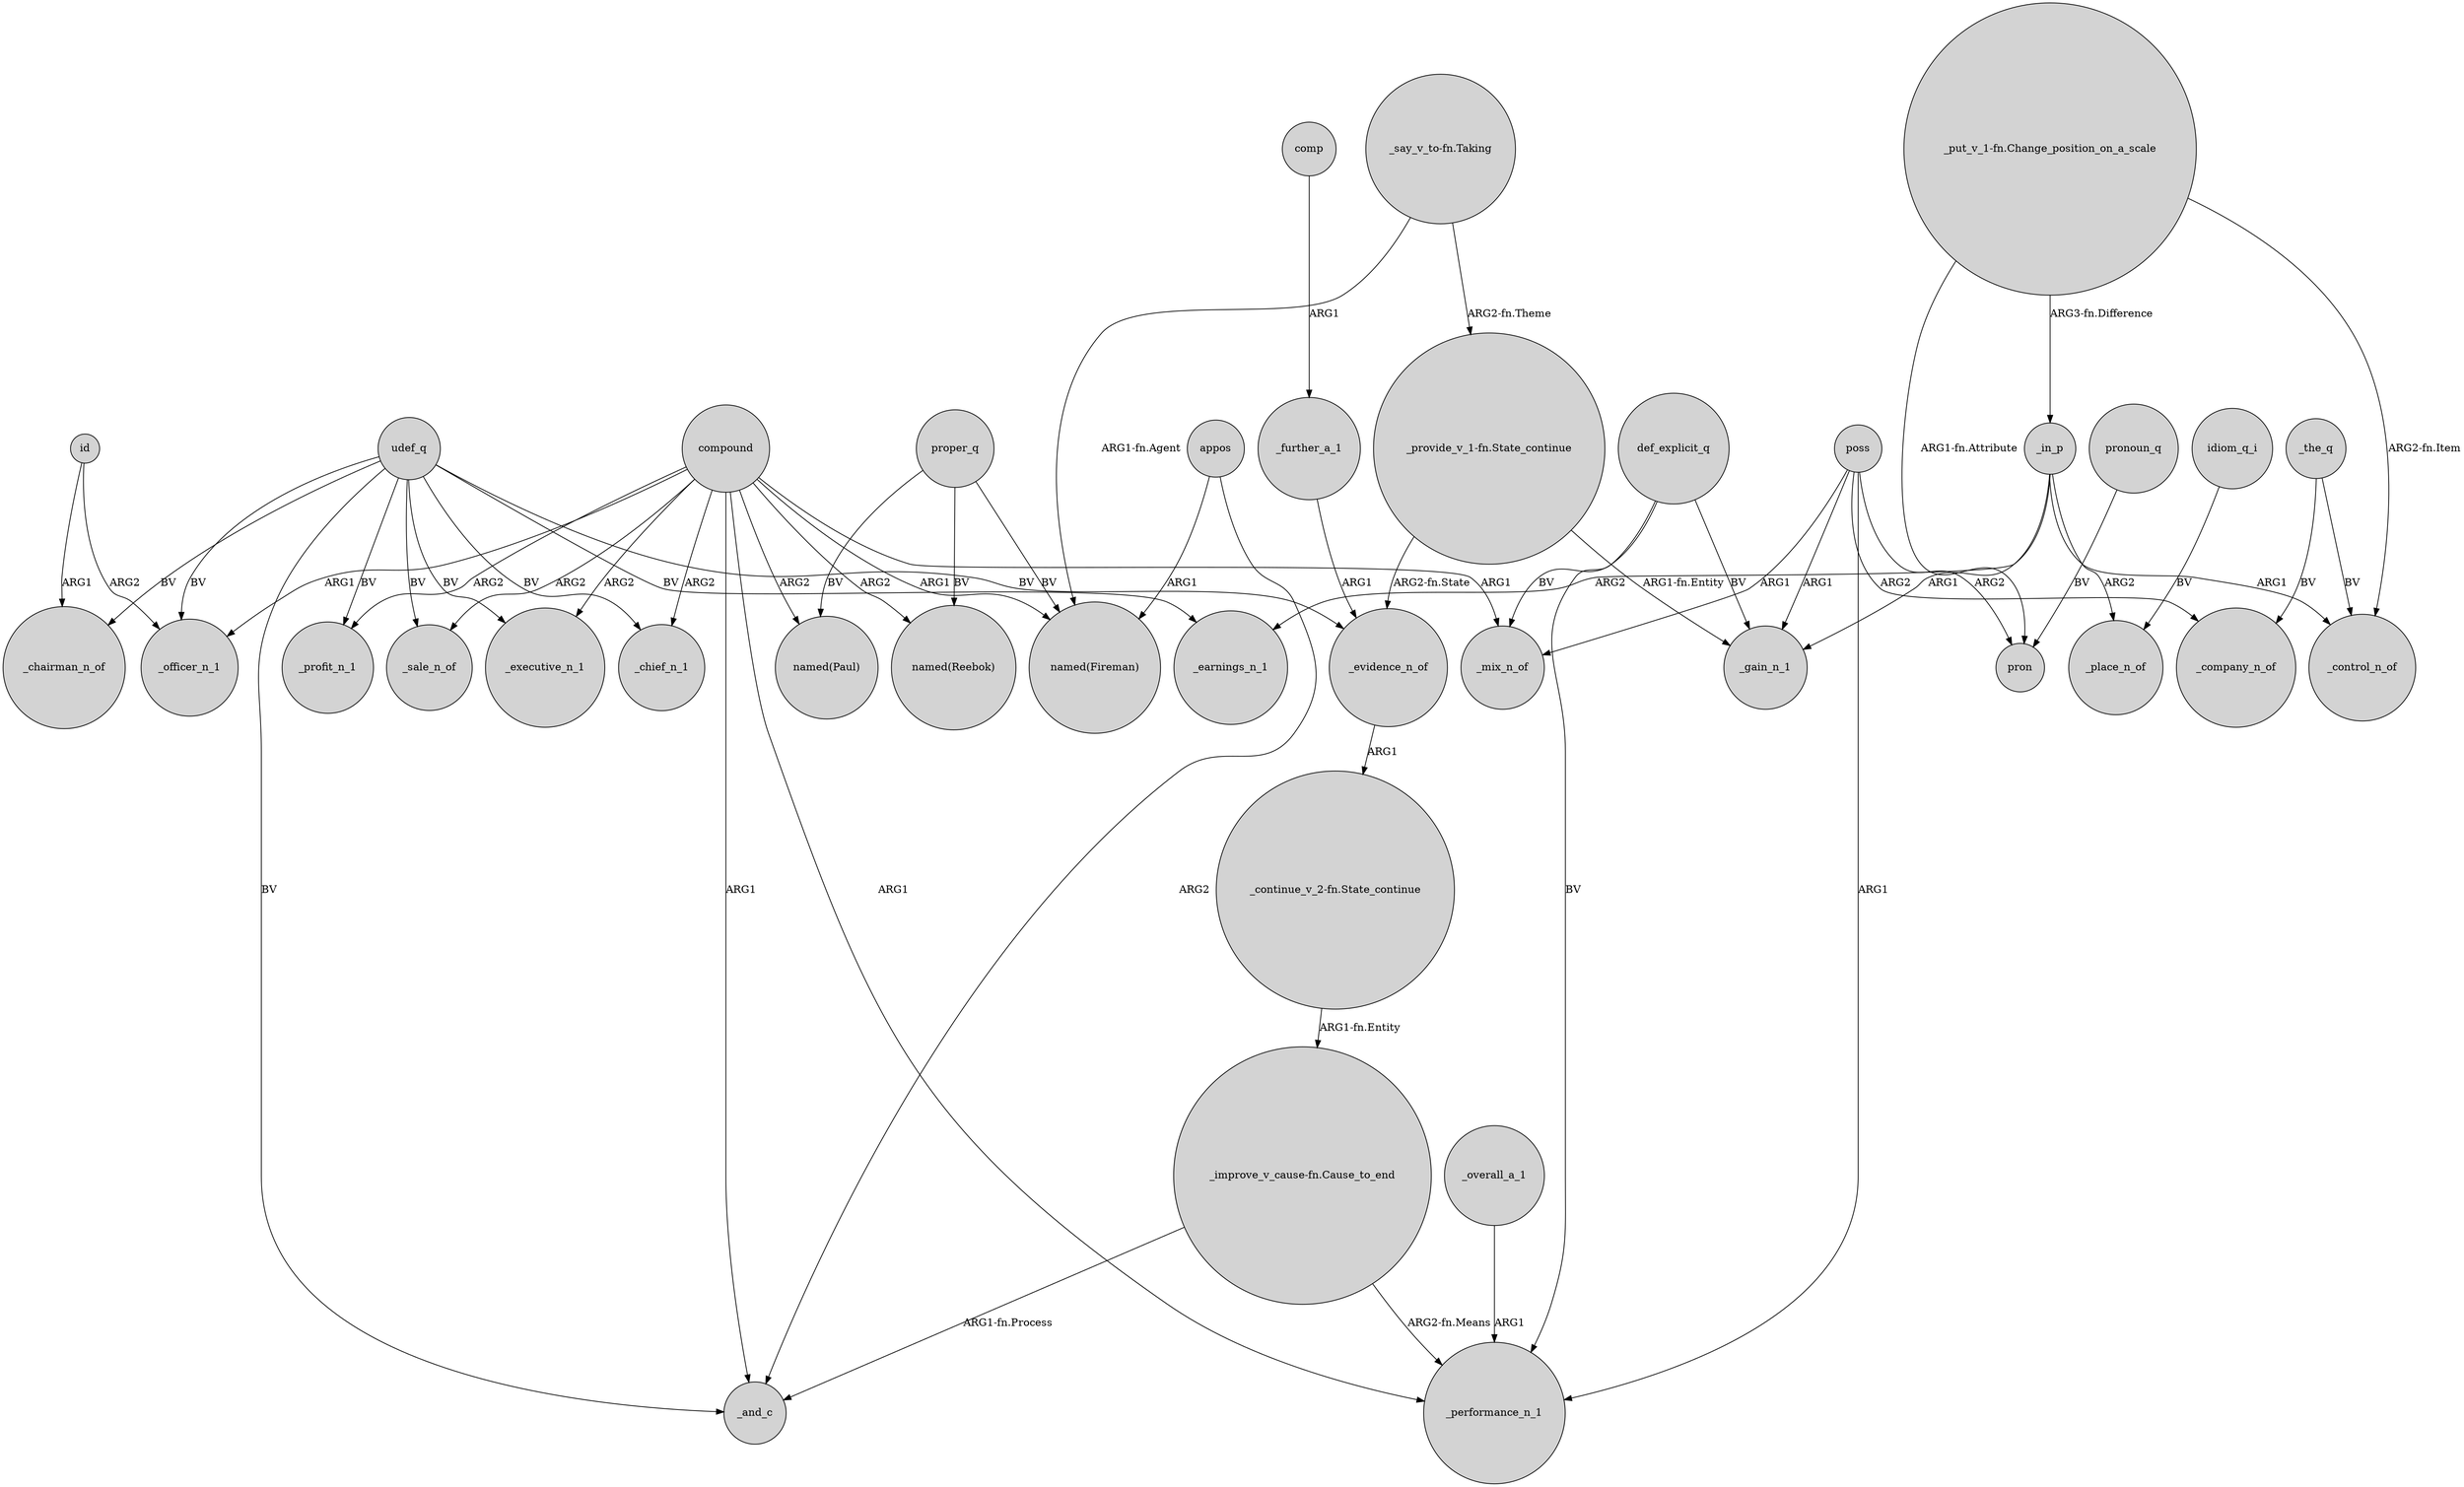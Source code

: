 digraph {
	node [shape=circle style=filled]
	id -> _chairman_n_of [label=ARG1]
	compound -> "named(Reebok)" [label=ARG2]
	compound -> _and_c [label=ARG1]
	compound -> _chief_n_1 [label=ARG2]
	appos -> _and_c [label=ARG2]
	appos -> "named(Fireman)" [label=ARG1]
	compound -> _mix_n_of [label=ARG1]
	"_say_v_to-fn.Taking" -> "named(Fireman)" [label="ARG1-fn.Agent"]
	compound -> "named(Paul)" [label=ARG2]
	udef_q -> _chairman_n_of [label=BV]
	udef_q -> _chief_n_1 [label=BV]
	poss -> _gain_n_1 [label=ARG1]
	compound -> _performance_n_1 [label=ARG1]
	"_provide_v_1-fn.State_continue" -> _gain_n_1 [label="ARG1-fn.Entity"]
	udef_q -> _profit_n_1 [label=BV]
	udef_q -> _sale_n_of [label=BV]
	udef_q -> _and_c [label=BV]
	"_improve_v_cause-fn.Cause_to_end" -> _and_c [label="ARG1-fn.Process"]
	def_explicit_q -> _gain_n_1 [label=BV]
	_in_p -> _earnings_n_1 [label=ARG2]
	pronoun_q -> pron [label=BV]
	poss -> pron [label=ARG2]
	udef_q -> _executive_n_1 [label=BV]
	_the_q -> _control_n_of [label=BV]
	poss -> _mix_n_of [label=ARG1]
	proper_q -> "named(Fireman)" [label=BV]
	udef_q -> _evidence_n_of [label=BV]
	poss -> _company_n_of [label=ARG2]
	udef_q -> _earnings_n_1 [label=BV]
	_overall_a_1 -> _performance_n_1 [label=ARG1]
	_evidence_n_of -> "_continue_v_2-fn.State_continue" [label=ARG1]
	compound -> _profit_n_1 [label=ARG2]
	def_explicit_q -> _performance_n_1 [label=BV]
	"_provide_v_1-fn.State_continue" -> _evidence_n_of [label="ARG2-fn.State"]
	proper_q -> "named(Paul)" [label=BV]
	_further_a_1 -> _evidence_n_of [label=ARG1]
	"_put_v_1-fn.Change_position_on_a_scale" -> _in_p [label="ARG3-fn.Difference"]
	_in_p -> _gain_n_1 [label=ARG1]
	poss -> _performance_n_1 [label=ARG1]
	"_put_v_1-fn.Change_position_on_a_scale" -> pron [label="ARG1-fn.Attribute"]
	compound -> _officer_n_1 [label=ARG1]
	_in_p -> _control_n_of [label=ARG1]
	udef_q -> _officer_n_1 [label=BV]
	_in_p -> _place_n_of [label=ARG2]
	"_put_v_1-fn.Change_position_on_a_scale" -> _control_n_of [label="ARG2-fn.Item"]
	proper_q -> "named(Reebok)" [label=BV]
	comp -> _further_a_1 [label=ARG1]
	"_continue_v_2-fn.State_continue" -> "_improve_v_cause-fn.Cause_to_end" [label="ARG1-fn.Entity"]
	"_say_v_to-fn.Taking" -> "_provide_v_1-fn.State_continue" [label="ARG2-fn.Theme"]
	def_explicit_q -> _mix_n_of [label=BV]
	idiom_q_i -> _place_n_of [label=BV]
	id -> _officer_n_1 [label=ARG2]
	_the_q -> _company_n_of [label=BV]
	compound -> "named(Fireman)" [label=ARG1]
	compound -> _executive_n_1 [label=ARG2]
	compound -> _sale_n_of [label=ARG2]
	"_improve_v_cause-fn.Cause_to_end" -> _performance_n_1 [label="ARG2-fn.Means"]
}
